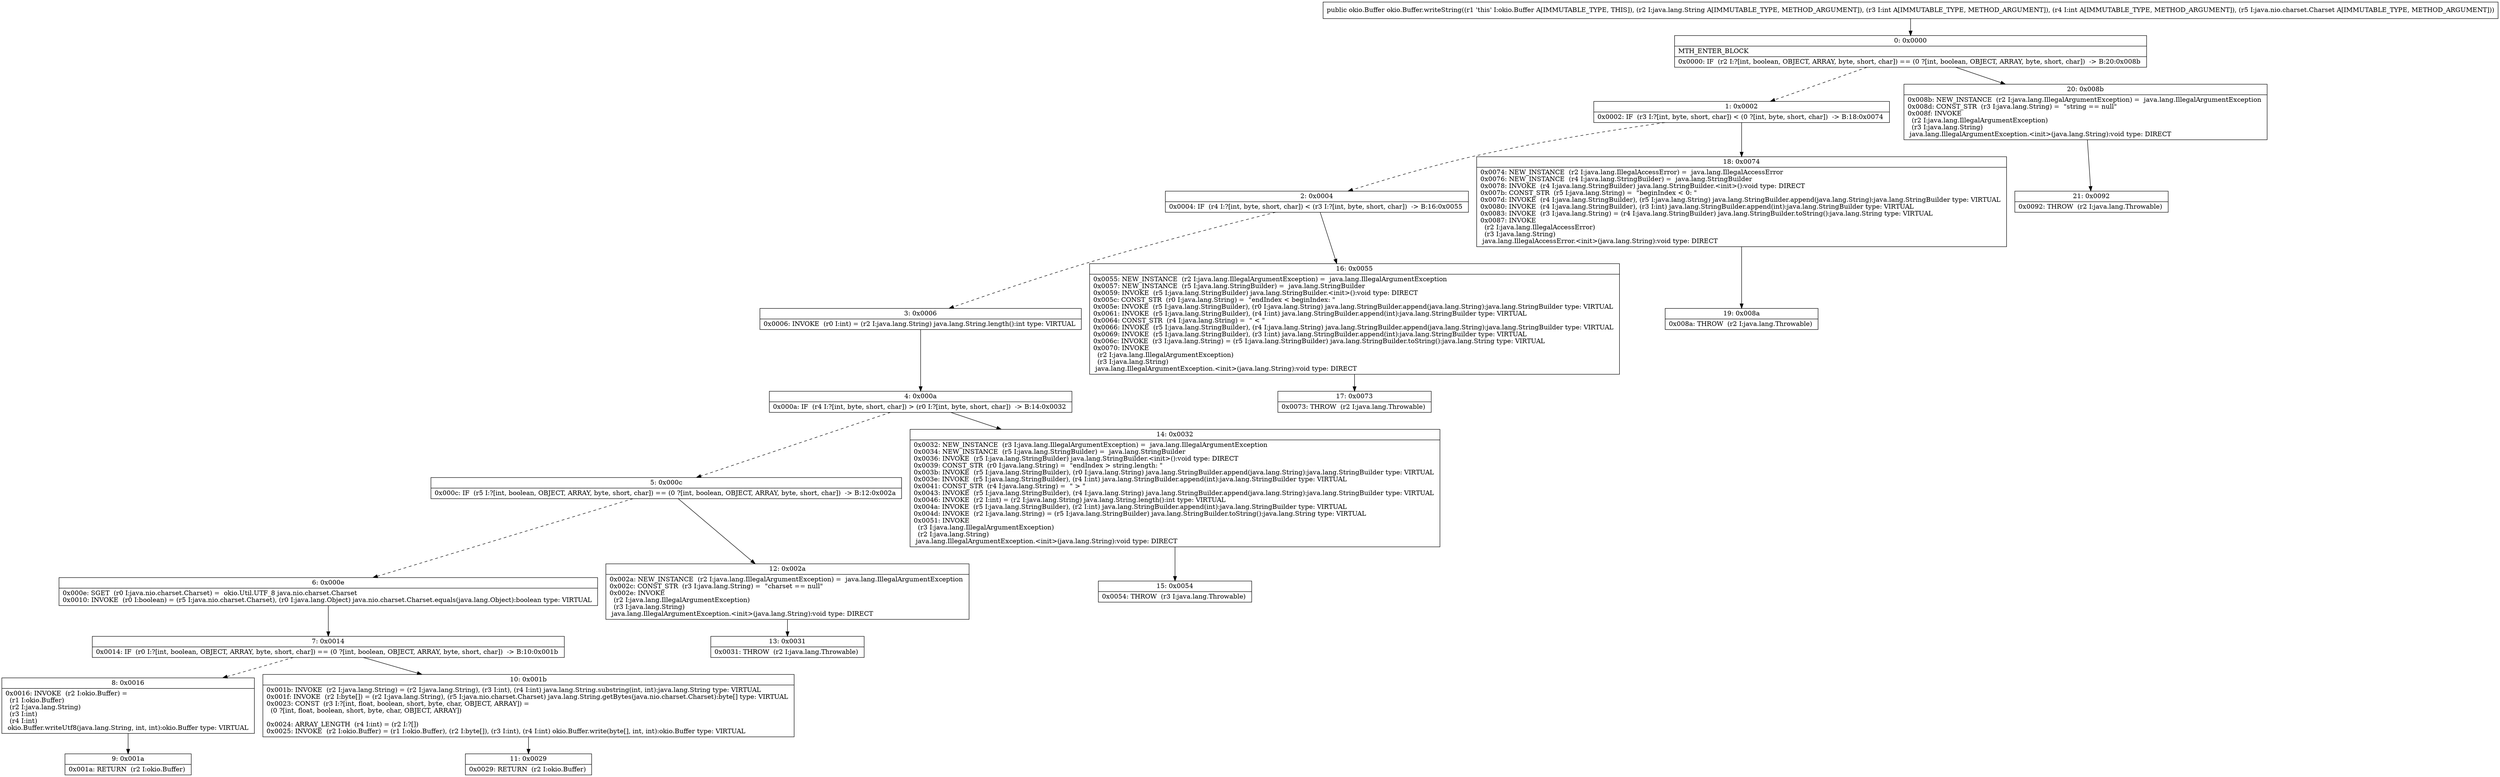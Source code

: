 digraph "CFG forokio.Buffer.writeString(Ljava\/lang\/String;IILjava\/nio\/charset\/Charset;)Lokio\/Buffer;" {
Node_0 [shape=record,label="{0\:\ 0x0000|MTH_ENTER_BLOCK\l|0x0000: IF  (r2 I:?[int, boolean, OBJECT, ARRAY, byte, short, char]) == (0 ?[int, boolean, OBJECT, ARRAY, byte, short, char])  \-\> B:20:0x008b \l}"];
Node_1 [shape=record,label="{1\:\ 0x0002|0x0002: IF  (r3 I:?[int, byte, short, char]) \< (0 ?[int, byte, short, char])  \-\> B:18:0x0074 \l}"];
Node_2 [shape=record,label="{2\:\ 0x0004|0x0004: IF  (r4 I:?[int, byte, short, char]) \< (r3 I:?[int, byte, short, char])  \-\> B:16:0x0055 \l}"];
Node_3 [shape=record,label="{3\:\ 0x0006|0x0006: INVOKE  (r0 I:int) = (r2 I:java.lang.String) java.lang.String.length():int type: VIRTUAL \l}"];
Node_4 [shape=record,label="{4\:\ 0x000a|0x000a: IF  (r4 I:?[int, byte, short, char]) \> (r0 I:?[int, byte, short, char])  \-\> B:14:0x0032 \l}"];
Node_5 [shape=record,label="{5\:\ 0x000c|0x000c: IF  (r5 I:?[int, boolean, OBJECT, ARRAY, byte, short, char]) == (0 ?[int, boolean, OBJECT, ARRAY, byte, short, char])  \-\> B:12:0x002a \l}"];
Node_6 [shape=record,label="{6\:\ 0x000e|0x000e: SGET  (r0 I:java.nio.charset.Charset) =  okio.Util.UTF_8 java.nio.charset.Charset \l0x0010: INVOKE  (r0 I:boolean) = (r5 I:java.nio.charset.Charset), (r0 I:java.lang.Object) java.nio.charset.Charset.equals(java.lang.Object):boolean type: VIRTUAL \l}"];
Node_7 [shape=record,label="{7\:\ 0x0014|0x0014: IF  (r0 I:?[int, boolean, OBJECT, ARRAY, byte, short, char]) == (0 ?[int, boolean, OBJECT, ARRAY, byte, short, char])  \-\> B:10:0x001b \l}"];
Node_8 [shape=record,label="{8\:\ 0x0016|0x0016: INVOKE  (r2 I:okio.Buffer) = \l  (r1 I:okio.Buffer)\l  (r2 I:java.lang.String)\l  (r3 I:int)\l  (r4 I:int)\l okio.Buffer.writeUtf8(java.lang.String, int, int):okio.Buffer type: VIRTUAL \l}"];
Node_9 [shape=record,label="{9\:\ 0x001a|0x001a: RETURN  (r2 I:okio.Buffer) \l}"];
Node_10 [shape=record,label="{10\:\ 0x001b|0x001b: INVOKE  (r2 I:java.lang.String) = (r2 I:java.lang.String), (r3 I:int), (r4 I:int) java.lang.String.substring(int, int):java.lang.String type: VIRTUAL \l0x001f: INVOKE  (r2 I:byte[]) = (r2 I:java.lang.String), (r5 I:java.nio.charset.Charset) java.lang.String.getBytes(java.nio.charset.Charset):byte[] type: VIRTUAL \l0x0023: CONST  (r3 I:?[int, float, boolean, short, byte, char, OBJECT, ARRAY]) = \l  (0 ?[int, float, boolean, short, byte, char, OBJECT, ARRAY])\l \l0x0024: ARRAY_LENGTH  (r4 I:int) = (r2 I:?[]) \l0x0025: INVOKE  (r2 I:okio.Buffer) = (r1 I:okio.Buffer), (r2 I:byte[]), (r3 I:int), (r4 I:int) okio.Buffer.write(byte[], int, int):okio.Buffer type: VIRTUAL \l}"];
Node_11 [shape=record,label="{11\:\ 0x0029|0x0029: RETURN  (r2 I:okio.Buffer) \l}"];
Node_12 [shape=record,label="{12\:\ 0x002a|0x002a: NEW_INSTANCE  (r2 I:java.lang.IllegalArgumentException) =  java.lang.IllegalArgumentException \l0x002c: CONST_STR  (r3 I:java.lang.String) =  \"charset == null\" \l0x002e: INVOKE  \l  (r2 I:java.lang.IllegalArgumentException)\l  (r3 I:java.lang.String)\l java.lang.IllegalArgumentException.\<init\>(java.lang.String):void type: DIRECT \l}"];
Node_13 [shape=record,label="{13\:\ 0x0031|0x0031: THROW  (r2 I:java.lang.Throwable) \l}"];
Node_14 [shape=record,label="{14\:\ 0x0032|0x0032: NEW_INSTANCE  (r3 I:java.lang.IllegalArgumentException) =  java.lang.IllegalArgumentException \l0x0034: NEW_INSTANCE  (r5 I:java.lang.StringBuilder) =  java.lang.StringBuilder \l0x0036: INVOKE  (r5 I:java.lang.StringBuilder) java.lang.StringBuilder.\<init\>():void type: DIRECT \l0x0039: CONST_STR  (r0 I:java.lang.String) =  \"endIndex \> string.length: \" \l0x003b: INVOKE  (r5 I:java.lang.StringBuilder), (r0 I:java.lang.String) java.lang.StringBuilder.append(java.lang.String):java.lang.StringBuilder type: VIRTUAL \l0x003e: INVOKE  (r5 I:java.lang.StringBuilder), (r4 I:int) java.lang.StringBuilder.append(int):java.lang.StringBuilder type: VIRTUAL \l0x0041: CONST_STR  (r4 I:java.lang.String) =  \" \> \" \l0x0043: INVOKE  (r5 I:java.lang.StringBuilder), (r4 I:java.lang.String) java.lang.StringBuilder.append(java.lang.String):java.lang.StringBuilder type: VIRTUAL \l0x0046: INVOKE  (r2 I:int) = (r2 I:java.lang.String) java.lang.String.length():int type: VIRTUAL \l0x004a: INVOKE  (r5 I:java.lang.StringBuilder), (r2 I:int) java.lang.StringBuilder.append(int):java.lang.StringBuilder type: VIRTUAL \l0x004d: INVOKE  (r2 I:java.lang.String) = (r5 I:java.lang.StringBuilder) java.lang.StringBuilder.toString():java.lang.String type: VIRTUAL \l0x0051: INVOKE  \l  (r3 I:java.lang.IllegalArgumentException)\l  (r2 I:java.lang.String)\l java.lang.IllegalArgumentException.\<init\>(java.lang.String):void type: DIRECT \l}"];
Node_15 [shape=record,label="{15\:\ 0x0054|0x0054: THROW  (r3 I:java.lang.Throwable) \l}"];
Node_16 [shape=record,label="{16\:\ 0x0055|0x0055: NEW_INSTANCE  (r2 I:java.lang.IllegalArgumentException) =  java.lang.IllegalArgumentException \l0x0057: NEW_INSTANCE  (r5 I:java.lang.StringBuilder) =  java.lang.StringBuilder \l0x0059: INVOKE  (r5 I:java.lang.StringBuilder) java.lang.StringBuilder.\<init\>():void type: DIRECT \l0x005c: CONST_STR  (r0 I:java.lang.String) =  \"endIndex \< beginIndex: \" \l0x005e: INVOKE  (r5 I:java.lang.StringBuilder), (r0 I:java.lang.String) java.lang.StringBuilder.append(java.lang.String):java.lang.StringBuilder type: VIRTUAL \l0x0061: INVOKE  (r5 I:java.lang.StringBuilder), (r4 I:int) java.lang.StringBuilder.append(int):java.lang.StringBuilder type: VIRTUAL \l0x0064: CONST_STR  (r4 I:java.lang.String) =  \" \< \" \l0x0066: INVOKE  (r5 I:java.lang.StringBuilder), (r4 I:java.lang.String) java.lang.StringBuilder.append(java.lang.String):java.lang.StringBuilder type: VIRTUAL \l0x0069: INVOKE  (r5 I:java.lang.StringBuilder), (r3 I:int) java.lang.StringBuilder.append(int):java.lang.StringBuilder type: VIRTUAL \l0x006c: INVOKE  (r3 I:java.lang.String) = (r5 I:java.lang.StringBuilder) java.lang.StringBuilder.toString():java.lang.String type: VIRTUAL \l0x0070: INVOKE  \l  (r2 I:java.lang.IllegalArgumentException)\l  (r3 I:java.lang.String)\l java.lang.IllegalArgumentException.\<init\>(java.lang.String):void type: DIRECT \l}"];
Node_17 [shape=record,label="{17\:\ 0x0073|0x0073: THROW  (r2 I:java.lang.Throwable) \l}"];
Node_18 [shape=record,label="{18\:\ 0x0074|0x0074: NEW_INSTANCE  (r2 I:java.lang.IllegalAccessError) =  java.lang.IllegalAccessError \l0x0076: NEW_INSTANCE  (r4 I:java.lang.StringBuilder) =  java.lang.StringBuilder \l0x0078: INVOKE  (r4 I:java.lang.StringBuilder) java.lang.StringBuilder.\<init\>():void type: DIRECT \l0x007b: CONST_STR  (r5 I:java.lang.String) =  \"beginIndex \< 0: \" \l0x007d: INVOKE  (r4 I:java.lang.StringBuilder), (r5 I:java.lang.String) java.lang.StringBuilder.append(java.lang.String):java.lang.StringBuilder type: VIRTUAL \l0x0080: INVOKE  (r4 I:java.lang.StringBuilder), (r3 I:int) java.lang.StringBuilder.append(int):java.lang.StringBuilder type: VIRTUAL \l0x0083: INVOKE  (r3 I:java.lang.String) = (r4 I:java.lang.StringBuilder) java.lang.StringBuilder.toString():java.lang.String type: VIRTUAL \l0x0087: INVOKE  \l  (r2 I:java.lang.IllegalAccessError)\l  (r3 I:java.lang.String)\l java.lang.IllegalAccessError.\<init\>(java.lang.String):void type: DIRECT \l}"];
Node_19 [shape=record,label="{19\:\ 0x008a|0x008a: THROW  (r2 I:java.lang.Throwable) \l}"];
Node_20 [shape=record,label="{20\:\ 0x008b|0x008b: NEW_INSTANCE  (r2 I:java.lang.IllegalArgumentException) =  java.lang.IllegalArgumentException \l0x008d: CONST_STR  (r3 I:java.lang.String) =  \"string == null\" \l0x008f: INVOKE  \l  (r2 I:java.lang.IllegalArgumentException)\l  (r3 I:java.lang.String)\l java.lang.IllegalArgumentException.\<init\>(java.lang.String):void type: DIRECT \l}"];
Node_21 [shape=record,label="{21\:\ 0x0092|0x0092: THROW  (r2 I:java.lang.Throwable) \l}"];
MethodNode[shape=record,label="{public okio.Buffer okio.Buffer.writeString((r1 'this' I:okio.Buffer A[IMMUTABLE_TYPE, THIS]), (r2 I:java.lang.String A[IMMUTABLE_TYPE, METHOD_ARGUMENT]), (r3 I:int A[IMMUTABLE_TYPE, METHOD_ARGUMENT]), (r4 I:int A[IMMUTABLE_TYPE, METHOD_ARGUMENT]), (r5 I:java.nio.charset.Charset A[IMMUTABLE_TYPE, METHOD_ARGUMENT])) }"];
MethodNode -> Node_0;
Node_0 -> Node_1[style=dashed];
Node_0 -> Node_20;
Node_1 -> Node_2[style=dashed];
Node_1 -> Node_18;
Node_2 -> Node_3[style=dashed];
Node_2 -> Node_16;
Node_3 -> Node_4;
Node_4 -> Node_5[style=dashed];
Node_4 -> Node_14;
Node_5 -> Node_6[style=dashed];
Node_5 -> Node_12;
Node_6 -> Node_7;
Node_7 -> Node_8[style=dashed];
Node_7 -> Node_10;
Node_8 -> Node_9;
Node_10 -> Node_11;
Node_12 -> Node_13;
Node_14 -> Node_15;
Node_16 -> Node_17;
Node_18 -> Node_19;
Node_20 -> Node_21;
}

